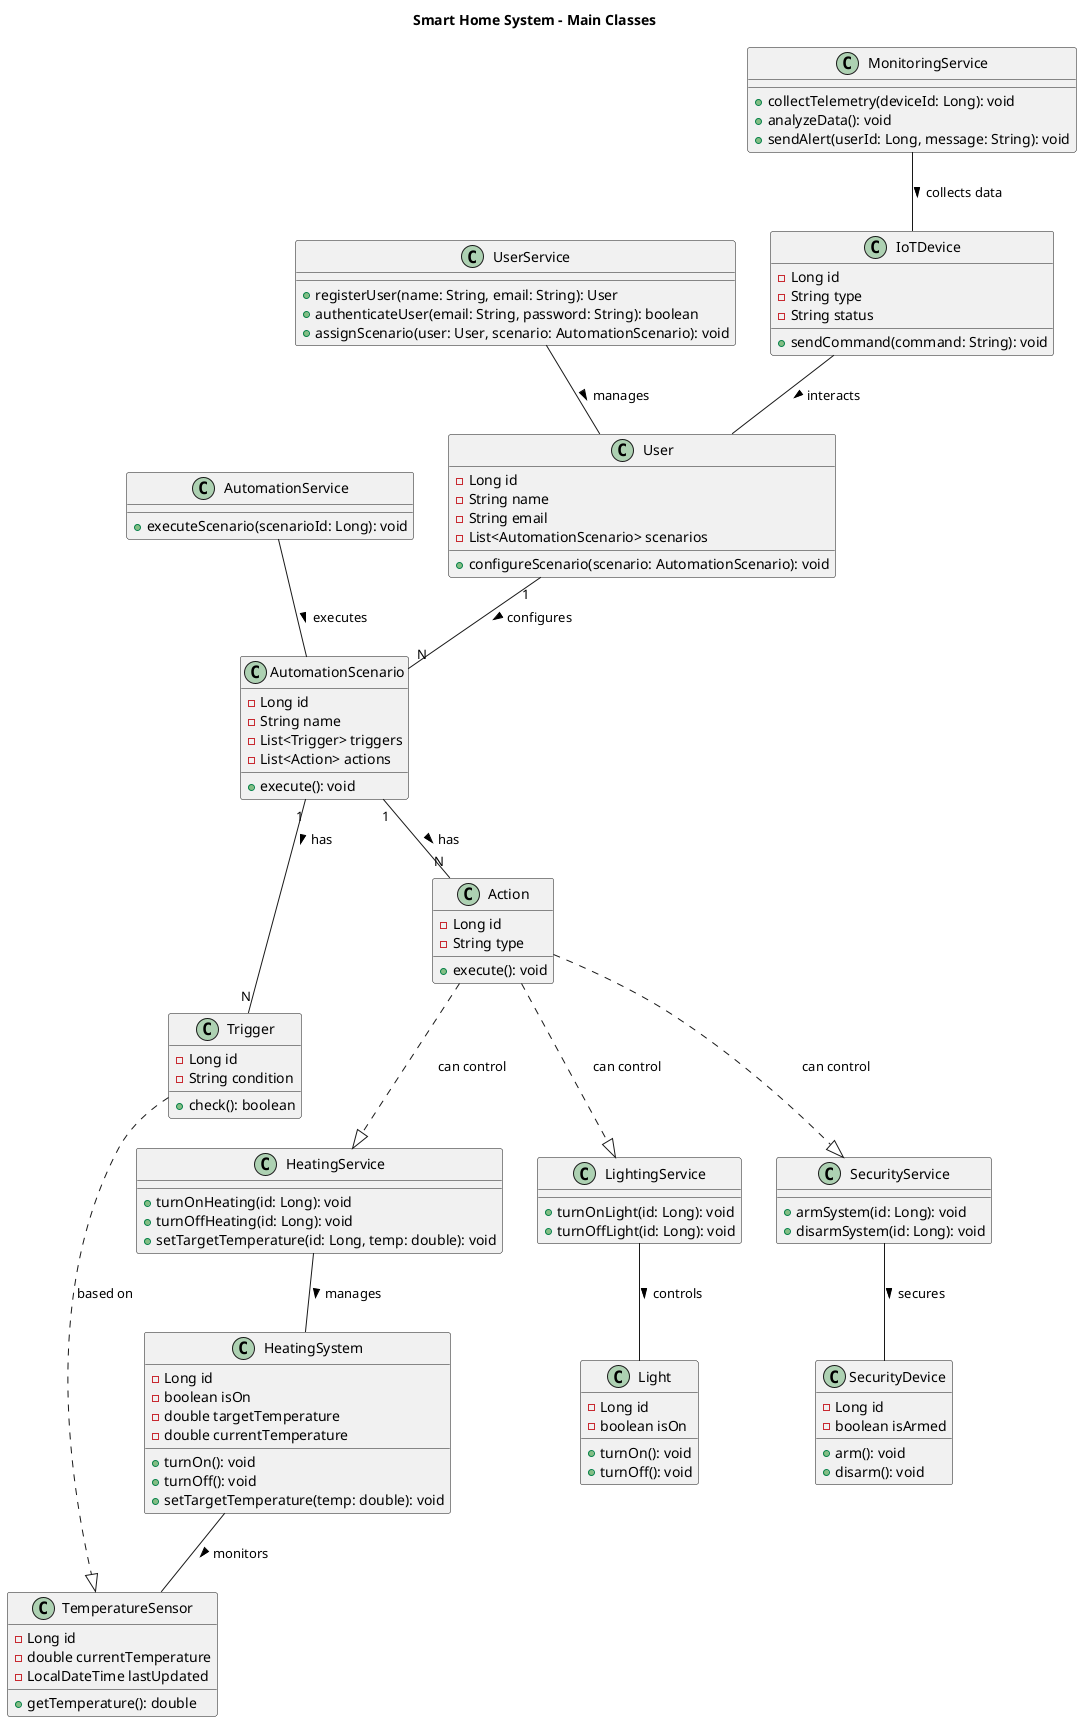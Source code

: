@startuml
title Smart Home System - Main Classes

class User {
  - Long id
  - String name
  - String email
  - List<AutomationScenario> scenarios
  + configureScenario(scenario: AutomationScenario): void
}

class UserService {
  + registerUser(name: String, email: String): User
  + authenticateUser(email: String, password: String): boolean
  + assignScenario(user: User, scenario: AutomationScenario): void
}

class HeatingSystem {
  - Long id
  - boolean isOn
  - double targetTemperature
  - double currentTemperature
  + turnOn(): void
  + turnOff(): void
  + setTargetTemperature(temp: double): void
}

class TemperatureSensor {
  - Long id
  - double currentTemperature
  - LocalDateTime lastUpdated
  + getTemperature(): double
}

class HeatingService {
  + turnOnHeating(id: Long): void
  + turnOffHeating(id: Long): void
  + setTargetTemperature(id: Long, temp: double): void
}

class Light {
  - Long id
  - boolean isOn
  + turnOn(): void
  + turnOff(): void
}

class LightingService {
  + turnOnLight(id: Long): void
  + turnOffLight(id: Long): void
}

class SecurityDevice {
  - Long id
  - boolean isArmed
  + arm(): void
  + disarm(): void
}

class SecurityService {
  + armSystem(id: Long): void
  + disarmSystem(id: Long): void
}

class AutomationScenario {
  - Long id
  - String name
  - List<Trigger> triggers
  - List<Action> actions
  + execute(): void
}

class Trigger {
  - Long id
  - String condition
  + check(): boolean
}

class Action {
  - Long id
  - String type
  + execute(): void
}

class AutomationService {
  + executeScenario(scenarioId: Long): void
}

class MonitoringService {
  + collectTelemetry(deviceId: Long): void
  + analyzeData(): void
  + sendAlert(userId: Long, message: String): void
}

class IoTDevice {
  - Long id
  - String type
  - String status
  + sendCommand(command: String): void
}

UserService -- User : manages >
User "1" -- "N" AutomationScenario : configures >
AutomationScenario "1" -- "N" Trigger : has >
AutomationScenario "1" -- "N" Action : has >

Trigger ..|> TemperatureSensor : "based on"
Action ..|> HeatingService : "can control"
Action ..|> LightingService : "can control"
Action ..|> SecurityService : "can control"

HeatingService -- HeatingSystem : manages >
HeatingSystem -- TemperatureSensor : monitors >
LightingService -- Light : controls >
SecurityService -- SecurityDevice : secures >
AutomationService -- AutomationScenario : executes >
MonitoringService -- IoTDevice : collects data >
IoTDevice -- User : interacts >
@enduml
